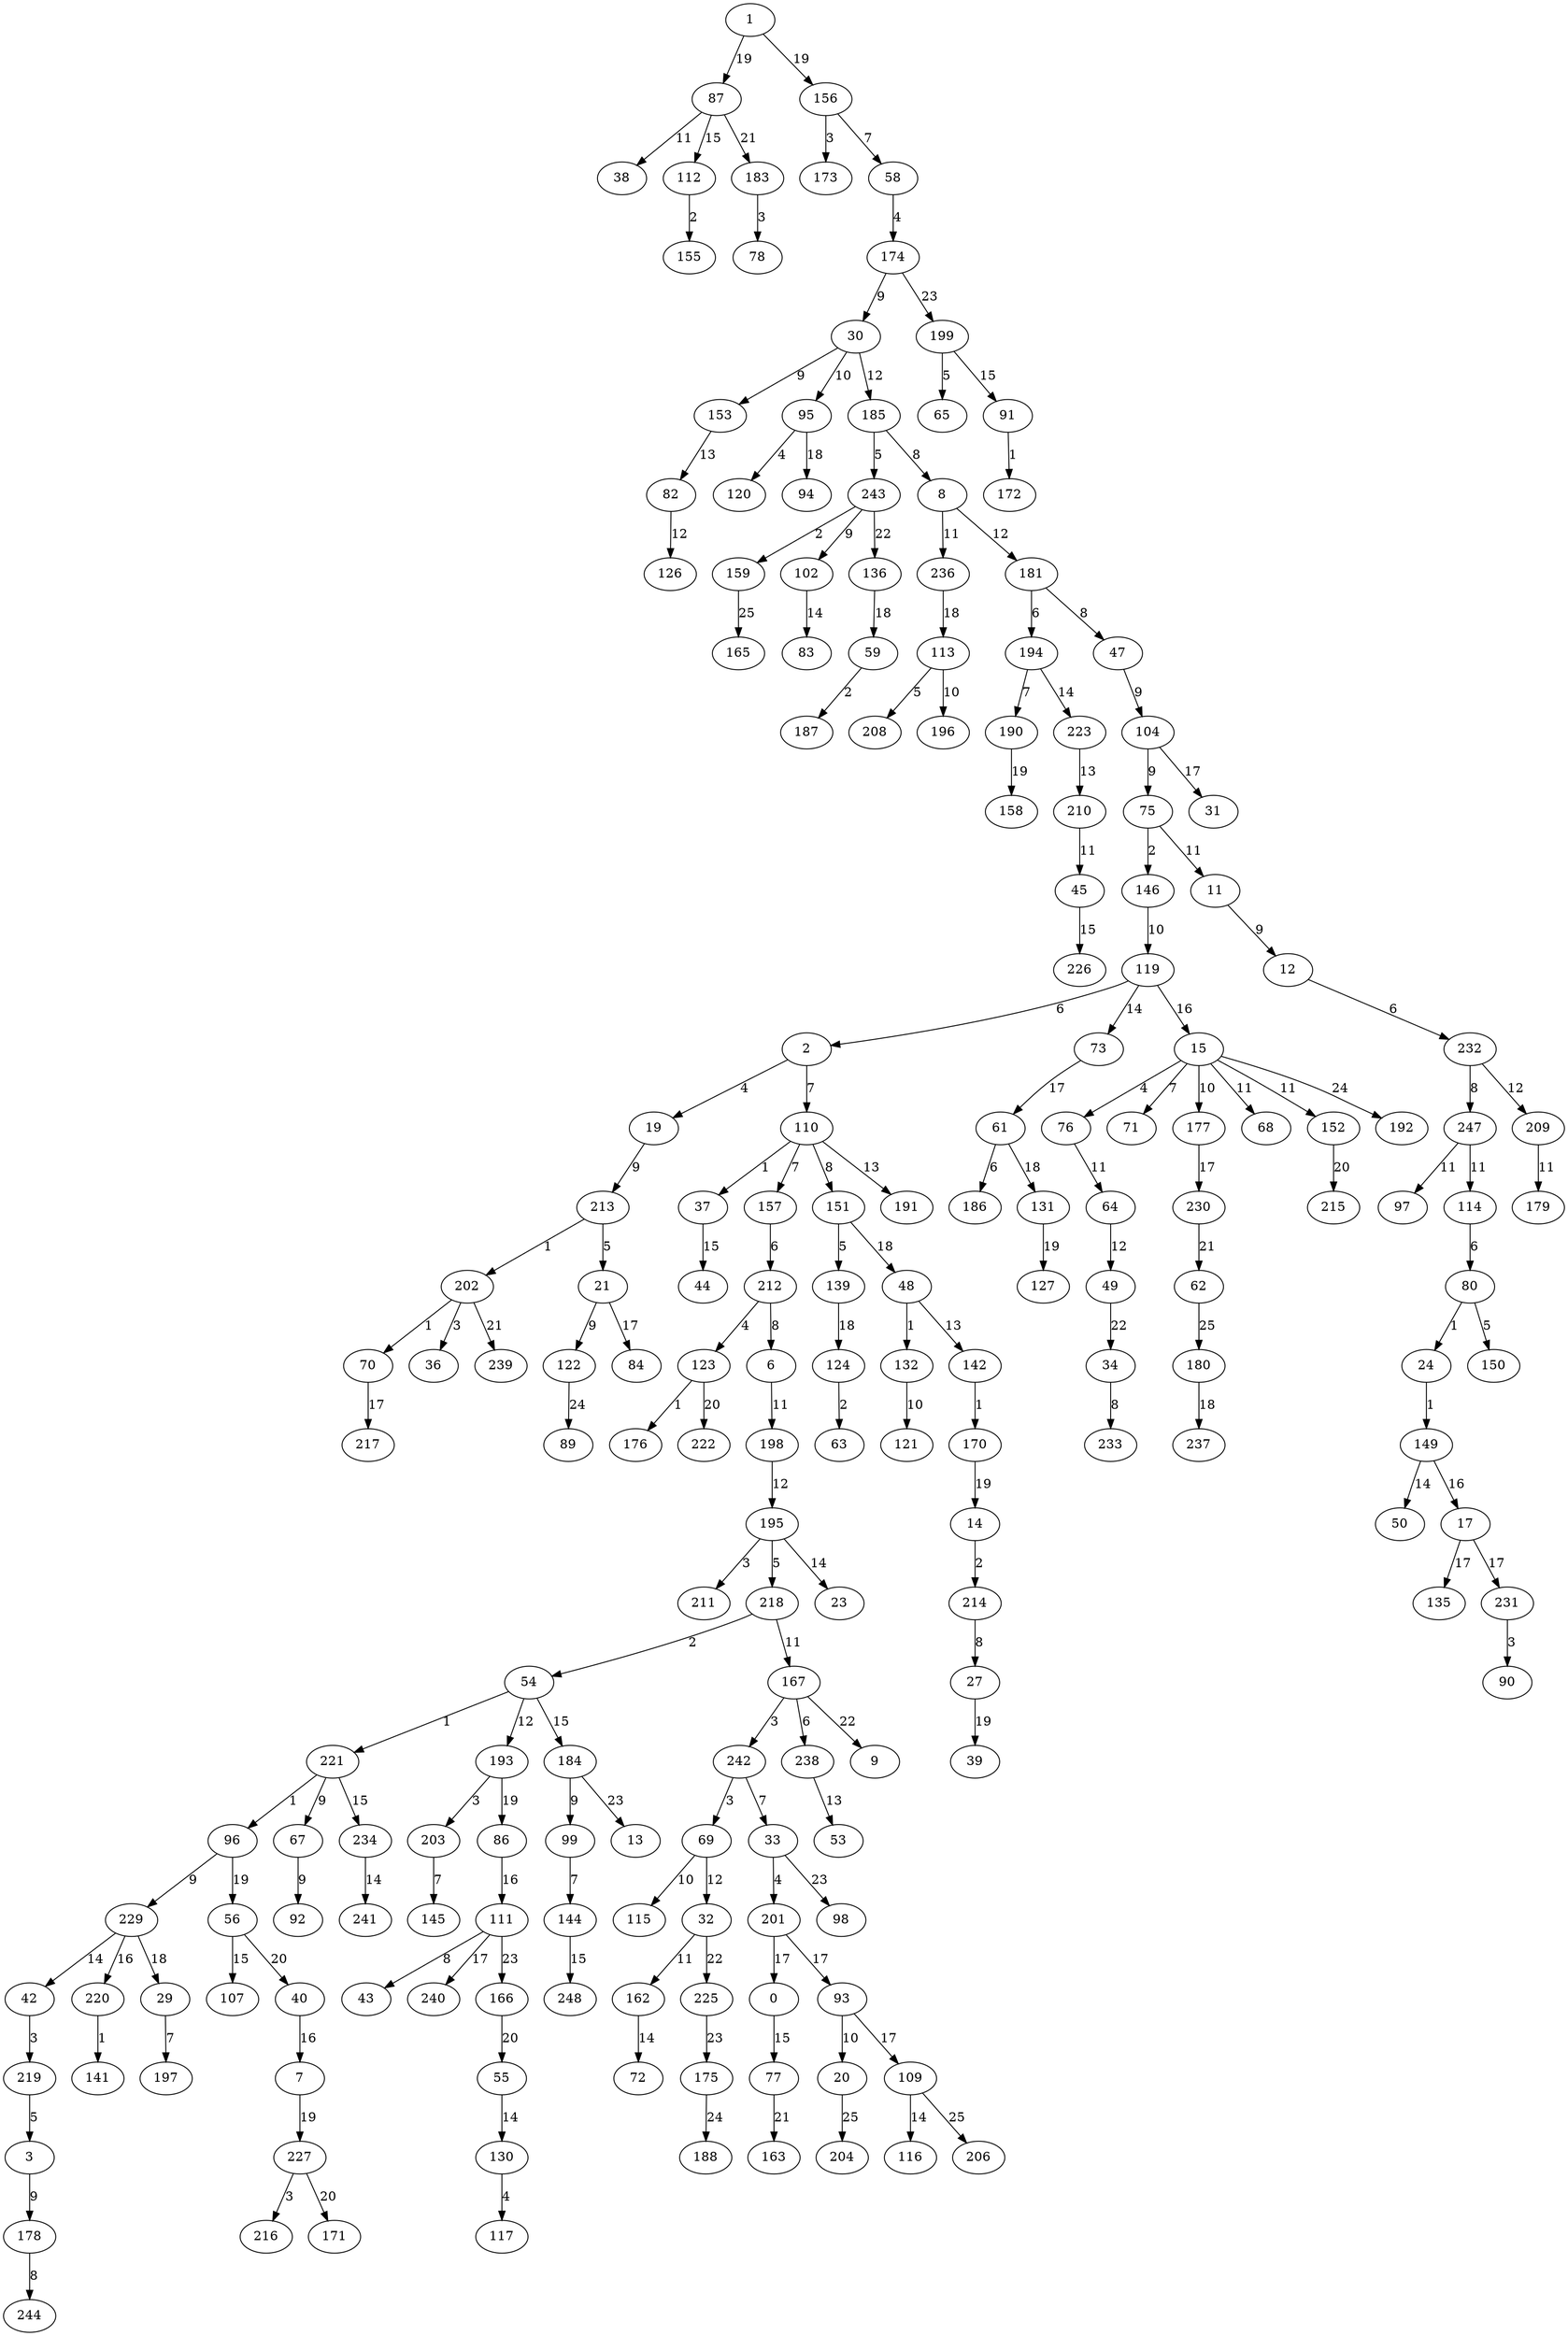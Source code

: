 digraph G {
	1 -> 87 [label="19"];
	87 -> 38 [label="11"];
	87 -> 112 [label="15"];
	112 -> 155 [label="2"];
	1 -> 156 [label="19"];
	156 -> 173 [label="3"];
	156 -> 58 [label="7"];
	58 -> 174 [label="4"];
	174 -> 30 [label="9"];
	30 -> 153 [label="9"];
	30 -> 95 [label="10"];
	95 -> 120 [label="4"];
	30 -> 185 [label="12"];
	185 -> 243 [label="5"];
	243 -> 159 [label="2"];
	185 -> 8 [label="8"];
	243 -> 102 [label="9"];
	8 -> 236 [label="11"];
	8 -> 181 [label="12"];
	181 -> 194 [label="6"];
	194 -> 190 [label="7"];
	181 -> 47 [label="8"];
	47 -> 104 [label="9"];
	104 -> 75 [label="9"];
	75 -> 146 [label="2"];
	146 -> 119 [label="10"];
	119 -> 2 [label="6"];
	2 -> 19 [label="4"];
	2 -> 110 [label="7"];
	110 -> 37 [label="1"];
	110 -> 157 [label="7"];
	157 -> 212 [label="6"];
	212 -> 123 [label="4"];
	123 -> 176 [label="1"];
	110 -> 151 [label="8"];
	151 -> 139 [label="5"];
	212 -> 6 [label="8"];
	19 -> 213 [label="9"];
	213 -> 202 [label="1"];
	202 -> 70 [label="1"];
	202 -> 36 [label="3"];
	213 -> 21 [label="5"];
	21 -> 122 [label="9"];
	6 -> 198 [label="11"];
	75 -> 11 [label="11"];
	11 -> 12 [label="9"];
	12 -> 232 [label="6"];
	232 -> 247 [label="8"];
	247 -> 97 [label="11"];
	247 -> 114 [label="11"];
	114 -> 80 [label="6"];
	80 -> 24 [label="1"];
	24 -> 149 [label="1"];
	80 -> 150 [label="5"];
	198 -> 195 [label="12"];
	195 -> 211 [label="3"];
	195 -> 218 [label="5"];
	218 -> 54 [label="2"];
	54 -> 221 [label="1"];
	221 -> 96 [label="1"];
	96 -> 229 [label="9"];
	221 -> 67 [label="9"];
	67 -> 92 [label="9"];
	218 -> 167 [label="11"];
	167 -> 242 [label="3"];
	242 -> 69 [label="3"];
	167 -> 238 [label="6"];
	242 -> 33 [label="7"];
	33 -> 201 [label="4"];
	69 -> 115 [label="10"];
	54 -> 193 [label="12"];
	193 -> 203 [label="3"];
	203 -> 145 [label="7"];
	69 -> 32 [label="12"];
	32 -> 162 [label="11"];
	232 -> 209 [label="12"];
	209 -> 179 [label="11"];
	110 -> 191 [label="13"];
	153 -> 82 [label="13"];
	82 -> 126 [label="12"];
	238 -> 53 [label="13"];
	102 -> 83 [label="14"];
	119 -> 73 [label="14"];
	149 -> 50 [label="14"];
	162 -> 72 [label="14"];
	194 -> 223 [label="14"];
	223 -> 210 [label="13"];
	210 -> 45 [label="11"];
	195 -> 23 [label="14"];
	229 -> 42 [label="14"];
	42 -> 219 [label="3"];
	219 -> 3 [label="5"];
	3 -> 178 [label="9"];
	178 -> 244 [label="8"];
	37 -> 44 [label="15"];
	45 -> 226 [label="15"];
	54 -> 184 [label="15"];
	184 -> 99 [label="9"];
	99 -> 144 [label="7"];
	144 -> 248 [label="15"];
	221 -> 234 [label="15"];
	234 -> 241 [label="14"];
	119 -> 15 [label="16"];
	15 -> 76 [label="4"];
	15 -> 71 [label="7"];
	15 -> 177 [label="10"];
	15 -> 68 [label="11"];
	15 -> 152 [label="11"];
	76 -> 64 [label="11"];
	64 -> 49 [label="12"];
	149 -> 17 [label="16"];
	229 -> 220 [label="16"];
	220 -> 141 [label="1"];
	17 -> 135 [label="17"];
	17 -> 231 [label="17"];
	231 -> 90 [label="3"];
	21 -> 84 [label="17"];
	70 -> 217 [label="17"];
	73 -> 61 [label="17"];
	61 -> 186 [label="6"];
	104 -> 31 [label="17"];
	177 -> 230 [label="17"];
	201 -> 0 [label="17"];
	0 -> 77 [label="15"];
	201 -> 93 [label="17"];
	93 -> 20 [label="10"];
	93 -> 109 [label="17"];
	109 -> 116 [label="14"];
	61 -> 131 [label="18"];
	95 -> 94 [label="18"];
	139 -> 124 [label="18"];
	124 -> 63 [label="2"];
	151 -> 48 [label="18"];
	48 -> 132 [label="1"];
	132 -> 121 [label="10"];
	48 -> 142 [label="13"];
	142 -> 170 [label="1"];
	229 -> 29 [label="18"];
	29 -> 197 [label="7"];
	236 -> 113 [label="18"];
	113 -> 208 [label="5"];
	113 -> 196 [label="10"];
	96 -> 56 [label="19"];
	56 -> 107 [label="15"];
	131 -> 127 [label="19"];
	170 -> 14 [label="19"];
	14 -> 214 [label="2"];
	214 -> 27 [label="8"];
	27 -> 39 [label="19"];
	190 -> 158 [label="19"];
	193 -> 86 [label="19"];
	86 -> 111 [label="16"];
	111 -> 43 [label="8"];
	111 -> 240 [label="17"];
	56 -> 40 [label="20"];
	40 -> 7 [label="16"];
	7 -> 227 [label="19"];
	227 -> 216 [label="3"];
	123 -> 222 [label="20"];
	152 -> 215 [label="20"];
	227 -> 171 [label="20"];
	77 -> 163 [label="21"];
	87 -> 183 [label="21"];
	183 -> 78 [label="3"];
	202 -> 239 [label="21"];
	230 -> 62 [label="21"];
	32 -> 225 [label="22"];
	49 -> 34 [label="22"];
	34 -> 233 [label="8"];
	167 -> 9 [label="22"];
	243 -> 136 [label="22"];
	136 -> 59 [label="18"];
	59 -> 187 [label="2"];
	33 -> 98 [label="23"];
	111 -> 166 [label="23"];
	166 -> 55 [label="20"];
	55 -> 130 [label="14"];
	130 -> 117 [label="4"];
	174 -> 199 [label="23"];
	199 -> 65 [label="5"];
	199 -> 91 [label="15"];
	91 -> 172 [label="1"];
	184 -> 13 [label="23"];
	225 -> 175 [label="23"];
	15 -> 192 [label="24"];
	122 -> 89 [label="24"];
	175 -> 188 [label="24"];
	20 -> 204 [label="25"];
	62 -> 180 [label="25"];
	180 -> 237 [label="18"];
	109 -> 206 [label="25"];
	159 -> 165 [label="25"];
}